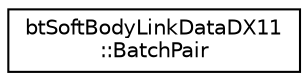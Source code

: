digraph "Graphical Class Hierarchy"
{
  edge [fontname="Helvetica",fontsize="10",labelfontname="Helvetica",labelfontsize="10"];
  node [fontname="Helvetica",fontsize="10",shape=record];
  rankdir="LR";
  Node1 [label="btSoftBodyLinkDataDX11\l::BatchPair",height=0.2,width=0.4,color="black", fillcolor="white", style="filled",URL="$structbt_soft_body_link_data_d_x11_1_1_batch_pair.html"];
}

